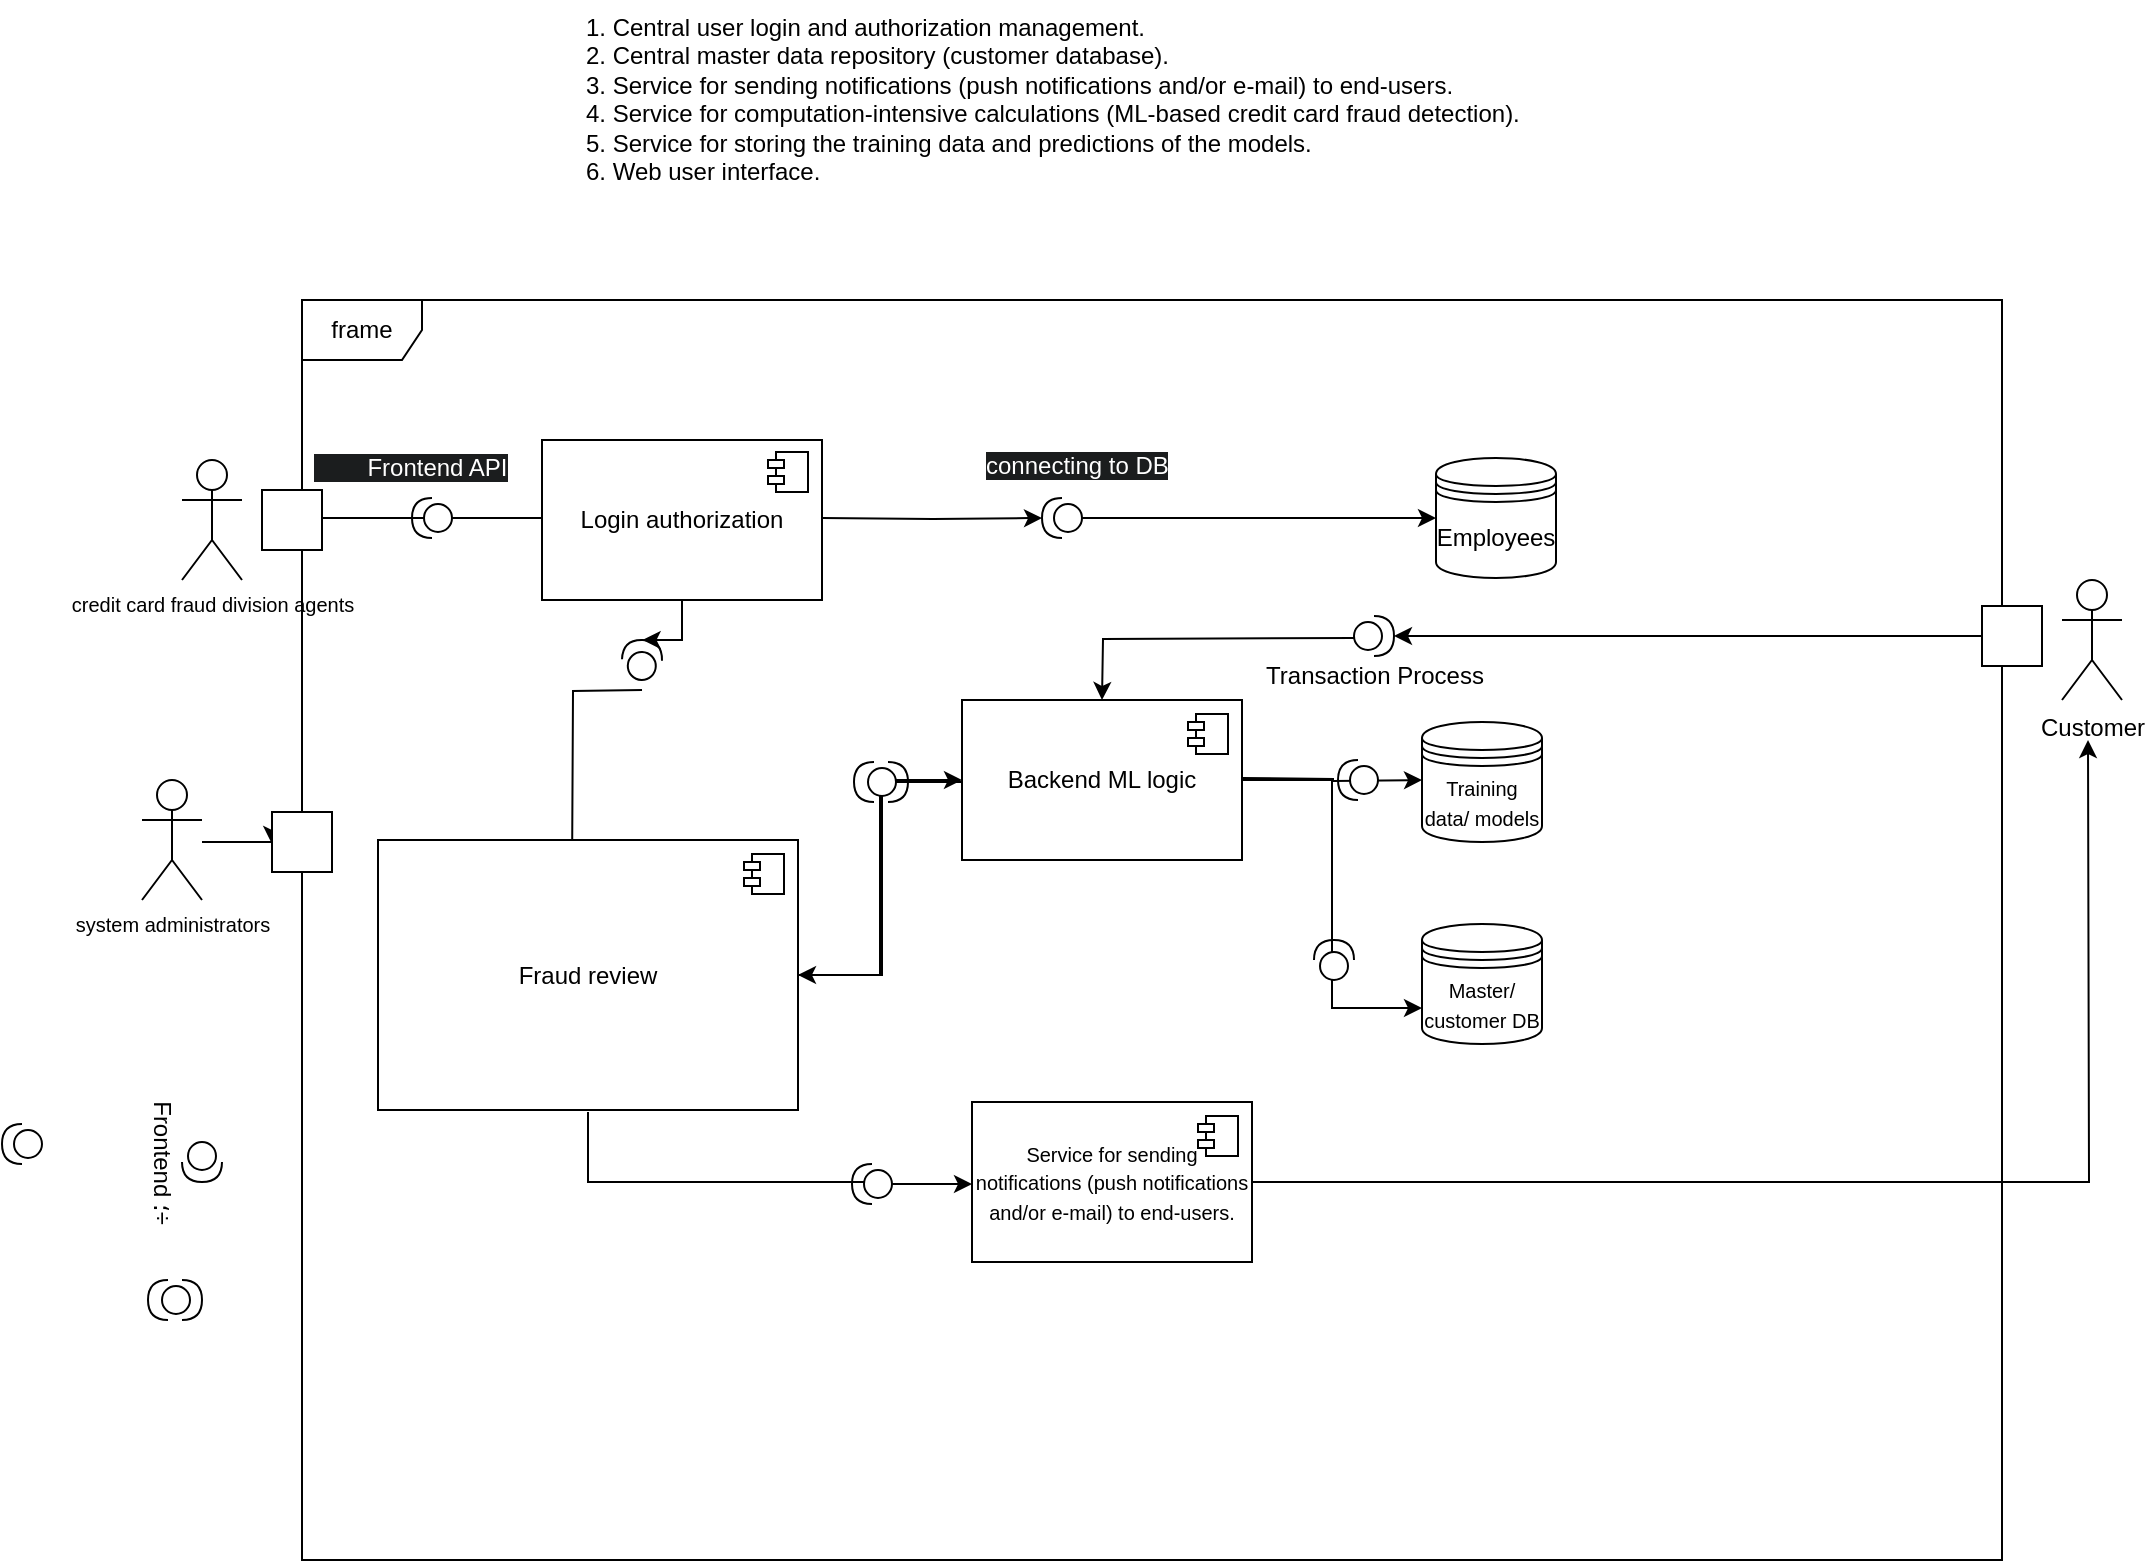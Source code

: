 <mxfile version="26.1.1">
  <diagram name="Page-1" id="Y1ZIsI3cRYYdyz1xf9G5">
    <mxGraphModel dx="993" dy="1717" grid="1" gridSize="10" guides="1" tooltips="1" connect="1" arrows="1" fold="1" page="1" pageScale="1" pageWidth="827" pageHeight="1169" math="0" shadow="0">
      <root>
        <mxCell id="0" />
        <mxCell id="1" parent="0" />
        <mxCell id="VDTbSuDfrLie9FOIhOC3-49" style="edgeStyle=orthogonalEdgeStyle;rounded=0;orthogonalLoop=1;jettySize=auto;html=1;entryX=0;entryY=0.5;entryDx=0;entryDy=0;" parent="1" edge="1">
          <mxGeometry relative="1" as="geometry">
            <mxPoint x="150" y="291.0" as="sourcePoint" />
            <mxPoint x="185" y="292" as="targetPoint" />
          </mxGeometry>
        </mxCell>
        <mxCell id="VDTbSuDfrLie9FOIhOC3-1" value="&lt;p style=&quot;margin: 0px; font-variant-numeric: normal; font-variant-east-asian: normal; font-variant-alternates: normal; font-size-adjust: none; font-kerning: auto; font-optical-sizing: auto; font-feature-settings: normal; font-variation-settings: normal; font-variant-position: normal; font-variant-emoji: normal; font-stretch: normal; font-size: 10px; line-height: normal; text-align: start; text-wrap-mode: wrap;&quot; class=&quot;p1&quot;&gt;&lt;font style=&quot;color: light-dark(rgb(0, 0, 0), rgb(255, 255, 255));&quot;&gt;system administrators&lt;/font&gt;&lt;/p&gt;" style="shape=umlActor;verticalLabelPosition=bottom;verticalAlign=top;html=1;outlineConnect=0;" parent="1" vertex="1">
          <mxGeometry x="120" y="260" width="30" height="60" as="geometry" />
        </mxCell>
        <mxCell id="VDTbSuDfrLie9FOIhOC3-10" value="1. Central user login and authorization management.&#xa;2. Central master data repository (customer database).&#xa;3. Service for sending notifications (push notifications and/or e-mail) to end-users.&#xa;4. Service for computation-intensive calculations (ML-based credit card fraud detection).&#xa;5. Service for storing the training data and predictions of the models.&#xa;6. Web user interface." style="text;whiteSpace=wrap;html=1;" parent="1" vertex="1">
          <mxGeometry x="340" y="-130" width="500" height="110" as="geometry" />
        </mxCell>
        <mxCell id="VDTbSuDfrLie9FOIhOC3-76" style="edgeStyle=orthogonalEdgeStyle;rounded=0;orthogonalLoop=1;jettySize=auto;html=1;" parent="1" edge="1">
          <mxGeometry relative="1" as="geometry">
            <mxPoint x="370.008" y="215.006" as="sourcePoint" />
            <mxPoint x="335.0" y="310" as="targetPoint" />
          </mxGeometry>
        </mxCell>
        <mxCell id="VDTbSuDfrLie9FOIhOC3-12" value="" style="shape=providedRequiredInterface;html=1;verticalLabelPosition=bottom;sketch=0;rotation=-88;" parent="1" vertex="1">
          <mxGeometry x="360" y="190" width="20" height="20" as="geometry" />
        </mxCell>
        <mxCell id="VDTbSuDfrLie9FOIhOC3-19" value="frame" style="shape=umlFrame;whiteSpace=wrap;html=1;pointerEvents=0;" parent="1" vertex="1">
          <mxGeometry x="200" y="20" width="850" height="630" as="geometry" />
        </mxCell>
        <mxCell id="VDTbSuDfrLie9FOIhOC3-20" value="" style="html=1;rounded=0;" parent="1" vertex="1">
          <mxGeometry x="180" y="115" width="30" height="30" as="geometry" />
        </mxCell>
        <mxCell id="VDTbSuDfrLie9FOIhOC3-21" value="" style="endArrow=none;html=1;rounded=0;align=center;verticalAlign=top;endFill=0;labelBackgroundColor=none;endSize=2;" parent="1" edge="1">
          <mxGeometry relative="1" as="geometry">
            <Array as="points" />
            <mxPoint x="210" y="129" as="sourcePoint" />
            <mxPoint x="320" y="129" as="targetPoint" />
          </mxGeometry>
        </mxCell>
        <mxCell id="VDTbSuDfrLie9FOIhOC3-23" value="" style="html=1;rounded=0;" parent="1" vertex="1">
          <mxGeometry x="185" y="276" width="30" height="30" as="geometry" />
        </mxCell>
        <mxCell id="VDTbSuDfrLie9FOIhOC3-28" value="&lt;p style=&quot;margin: 0px; font-variant-numeric: normal; font-variant-east-asian: normal; font-variant-alternates: normal; font-size-adjust: none; font-kerning: auto; font-optical-sizing: auto; font-feature-settings: normal; font-variation-settings: normal; font-variant-position: normal; font-variant-emoji: normal; font-stretch: normal; font-size: 10px; line-height: normal; text-align: start; text-wrap-mode: wrap;&quot; class=&quot;p1&quot;&gt;&lt;font style=&quot;color: light-dark(rgb(0, 0, 0), rgb(255, 255, 255));&quot;&gt;credit card fraud division agents&lt;/font&gt;&lt;/p&gt;" style="shape=umlActor;verticalLabelPosition=bottom;verticalAlign=top;html=1;outlineConnect=0;" parent="1" vertex="1">
          <mxGeometry x="140" y="100" width="30" height="60" as="geometry" />
        </mxCell>
        <mxCell id="VDTbSuDfrLie9FOIhOC3-64" value="" style="edgeStyle=orthogonalEdgeStyle;rounded=0;orthogonalLoop=1;jettySize=auto;html=1;" parent="1" target="VDTbSuDfrLie9FOIhOC3-63" edge="1">
          <mxGeometry relative="1" as="geometry">
            <mxPoint x="460" y="129" as="sourcePoint" />
          </mxGeometry>
        </mxCell>
        <mxCell id="VDTbSuDfrLie9FOIhOC3-30" value="Login authorization" style="html=1;dropTarget=0;whiteSpace=wrap;" parent="1" vertex="1">
          <mxGeometry x="320" y="90" width="140" height="80" as="geometry" />
        </mxCell>
        <mxCell id="VDTbSuDfrLie9FOIhOC3-31" value="" style="shape=module;jettyWidth=8;jettyHeight=4;" parent="VDTbSuDfrLie9FOIhOC3-30" vertex="1">
          <mxGeometry x="1" width="20" height="20" relative="1" as="geometry">
            <mxPoint x="-27" y="6" as="offset" />
          </mxGeometry>
        </mxCell>
        <mxCell id="P7DLpl95wBDP0d_DV1Da-6" style="edgeStyle=orthogonalEdgeStyle;rounded=0;orthogonalLoop=1;jettySize=auto;html=1;entryX=0;entryY=0.5;entryDx=0;entryDy=0;" edge="1" parent="1" source="VDTbSuDfrLie9FOIhOC3-37" target="VDTbSuDfrLie9FOIhOC3-77">
          <mxGeometry relative="1" as="geometry" />
        </mxCell>
        <mxCell id="P7DLpl95wBDP0d_DV1Da-9" style="edgeStyle=orthogonalEdgeStyle;rounded=0;orthogonalLoop=1;jettySize=auto;html=1;" edge="1" parent="1">
          <mxGeometry relative="1" as="geometry">
            <mxPoint x="343" y="426" as="sourcePoint" />
            <mxPoint x="535" y="462.0" as="targetPoint" />
            <Array as="points">
              <mxPoint x="343" y="461" />
              <mxPoint x="492" y="461" />
              <mxPoint x="492" y="462" />
            </Array>
          </mxGeometry>
        </mxCell>
        <mxCell id="VDTbSuDfrLie9FOIhOC3-37" value="Fraud review" style="html=1;dropTarget=0;whiteSpace=wrap;" parent="1" vertex="1">
          <mxGeometry x="238" y="290" width="210" height="135" as="geometry" />
        </mxCell>
        <mxCell id="VDTbSuDfrLie9FOIhOC3-38" value="" style="shape=module;jettyWidth=8;jettyHeight=4;" parent="VDTbSuDfrLie9FOIhOC3-37" vertex="1">
          <mxGeometry x="1" width="20" height="20" relative="1" as="geometry">
            <mxPoint x="-27" y="7" as="offset" />
          </mxGeometry>
        </mxCell>
        <mxCell id="VDTbSuDfrLie9FOIhOC3-39" value="Employees" style="shape=datastore;whiteSpace=wrap;html=1;" parent="1" vertex="1">
          <mxGeometry x="767" y="99" width="60" height="60" as="geometry" />
        </mxCell>
        <mxCell id="VDTbSuDfrLie9FOIhOC3-57" value="" style="shape=providedRequiredInterface;html=1;verticalLabelPosition=bottom;sketch=0;direction=south;rotation=90;" parent="1" vertex="1">
          <mxGeometry x="255" y="119" width="20" height="20" as="geometry" />
        </mxCell>
        <mxCell id="VDTbSuDfrLie9FOIhOC3-58" value="Frontend ؛÷" style="shape=providedRequiredInterface;html=1;verticalLabelPosition=bottom;sketch=0;rotation=90;" parent="1" vertex="1">
          <mxGeometry x="140" y="441" width="20" height="20" as="geometry" />
        </mxCell>
        <mxCell id="VDTbSuDfrLie9FOIhOC3-66" value="" style="edgeStyle=orthogonalEdgeStyle;rounded=0;orthogonalLoop=1;jettySize=auto;html=1;" parent="1" source="VDTbSuDfrLie9FOIhOC3-63" target="VDTbSuDfrLie9FOIhOC3-39" edge="1">
          <mxGeometry relative="1" as="geometry">
            <mxPoint x="640" y="129" as="targetPoint" />
          </mxGeometry>
        </mxCell>
        <mxCell id="VDTbSuDfrLie9FOIhOC3-63" value="" style="shape=providedRequiredInterface;html=1;verticalLabelPosition=bottom;sketch=0;rotation=-180;" parent="1" vertex="1">
          <mxGeometry x="570" y="119" width="20" height="20" as="geometry" />
        </mxCell>
        <mxCell id="VDTbSuDfrLie9FOIhOC3-75" style="edgeStyle=orthogonalEdgeStyle;rounded=0;orthogonalLoop=1;jettySize=auto;html=1;entryX=1;entryY=0.5;entryDx=0;entryDy=0;entryPerimeter=0;" parent="1" source="VDTbSuDfrLie9FOIhOC3-30" target="VDTbSuDfrLie9FOIhOC3-12" edge="1">
          <mxGeometry relative="1" as="geometry" />
        </mxCell>
        <mxCell id="VDTbSuDfrLie9FOIhOC3-91" style="edgeStyle=orthogonalEdgeStyle;rounded=0;orthogonalLoop=1;jettySize=auto;html=1;entryX=0;entryY=0.7;entryDx=0;entryDy=0;" parent="1" source="VDTbSuDfrLie9FOIhOC3-77" target="VDTbSuDfrLie9FOIhOC3-85" edge="1">
          <mxGeometry relative="1" as="geometry" />
        </mxCell>
        <mxCell id="VDTbSuDfrLie9FOIhOC3-116" style="edgeStyle=orthogonalEdgeStyle;rounded=0;orthogonalLoop=1;jettySize=auto;html=1;" parent="1" edge="1">
          <mxGeometry relative="1" as="geometry">
            <mxPoint x="670" y="259" as="sourcePoint" />
            <mxPoint x="760" y="260.0" as="targetPoint" />
          </mxGeometry>
        </mxCell>
        <mxCell id="P7DLpl95wBDP0d_DV1Da-13" style="edgeStyle=orthogonalEdgeStyle;rounded=0;orthogonalLoop=1;jettySize=auto;html=1;entryX=1;entryY=0.5;entryDx=0;entryDy=0;" edge="1" parent="1" target="VDTbSuDfrLie9FOIhOC3-37">
          <mxGeometry relative="1" as="geometry">
            <mxPoint x="490" y="360" as="targetPoint" />
            <mxPoint x="570" y="260.0" as="sourcePoint" />
            <Array as="points">
              <mxPoint x="570" y="261" />
              <mxPoint x="490" y="261" />
              <mxPoint x="490" y="358" />
            </Array>
          </mxGeometry>
        </mxCell>
        <mxCell id="VDTbSuDfrLie9FOIhOC3-77" value="Backend ML logic" style="html=1;dropTarget=0;whiteSpace=wrap;" parent="1" vertex="1">
          <mxGeometry x="530" y="220" width="140" height="80" as="geometry" />
        </mxCell>
        <mxCell id="VDTbSuDfrLie9FOIhOC3-78" value="" style="shape=module;jettyWidth=8;jettyHeight=4;" parent="VDTbSuDfrLie9FOIhOC3-77" vertex="1">
          <mxGeometry x="1" width="20" height="20" relative="1" as="geometry">
            <mxPoint x="-27" y="7" as="offset" />
          </mxGeometry>
        </mxCell>
        <mxCell id="VDTbSuDfrLie9FOIhOC3-80" value="&lt;span style=&quot;font-size: 10px;&quot;&gt;Training data/ models&lt;/span&gt;" style="shape=datastore;whiteSpace=wrap;html=1;" parent="1" vertex="1">
          <mxGeometry x="760" y="231" width="60" height="60" as="geometry" />
        </mxCell>
        <mxCell id="VDTbSuDfrLie9FOIhOC3-81" value="&lt;span style=&quot;color: rgb(255, 255, 255); font-family: Helvetica; font-size: 12px; font-style: normal; font-variant-ligatures: normal; font-variant-caps: normal; font-weight: 400; letter-spacing: normal; orphans: 2; text-align: center; text-indent: 0px; text-transform: none; widows: 2; word-spacing: 0px; -webkit-text-stroke-width: 0px; white-space: nowrap; background-color: rgb(27, 29, 30); text-decoration-thickness: initial; text-decoration-style: initial; text-decoration-color: initial; display: inline !important; float: none;&quot;&gt;connecting to DB&lt;/span&gt;" style="text;whiteSpace=wrap;html=1;" parent="1" vertex="1">
          <mxGeometry x="540" y="89" width="110" height="40" as="geometry" />
        </mxCell>
        <mxCell id="VDTbSuDfrLie9FOIhOC3-85" value="&lt;font style=&quot;font-size: 10px;&quot;&gt;Master/&lt;/font&gt;&lt;div&gt;&lt;font style=&quot;font-size: 10px;&quot;&gt;customer DB&lt;/font&gt;&lt;/div&gt;" style="shape=datastore;whiteSpace=wrap;html=1;" parent="1" vertex="1">
          <mxGeometry x="760" y="332" width="60" height="60" as="geometry" />
        </mxCell>
        <mxCell id="VDTbSuDfrLie9FOIhOC3-92" value="" style="shape=providedRequiredInterface;html=1;verticalLabelPosition=bottom;sketch=0;rotation=-90;" parent="1" vertex="1">
          <mxGeometry x="706" y="340" width="20" height="20" as="geometry" />
        </mxCell>
        <mxCell id="VDTbSuDfrLie9FOIhOC3-112" style="edgeStyle=orthogonalEdgeStyle;rounded=0;orthogonalLoop=1;jettySize=auto;html=1;exitX=1;exitY=0.5;exitDx=0;exitDy=0;" parent="1" source="VDTbSuDfrLie9FOIhOC3-94" edge="1">
          <mxGeometry relative="1" as="geometry">
            <mxPoint x="1093" y="240.0" as="targetPoint" />
            <mxPoint x="823" y="421.067" as="sourcePoint" />
          </mxGeometry>
        </mxCell>
        <mxCell id="VDTbSuDfrLie9FOIhOC3-94" value="&lt;span style=&quot;text-align: left;&quot;&gt;&lt;font style=&quot;font-size: 10px;&quot;&gt;Service for sending notifications (push notifications and/or e-mail) to end-users.&lt;/font&gt;&lt;/span&gt;" style="html=1;dropTarget=0;whiteSpace=wrap;" parent="1" vertex="1">
          <mxGeometry x="535" y="421" width="140" height="80" as="geometry" />
        </mxCell>
        <mxCell id="VDTbSuDfrLie9FOIhOC3-95" value="" style="shape=module;jettyWidth=8;jettyHeight=4;" parent="VDTbSuDfrLie9FOIhOC3-94" vertex="1">
          <mxGeometry x="1" width="20" height="20" relative="1" as="geometry">
            <mxPoint x="-27" y="7" as="offset" />
          </mxGeometry>
        </mxCell>
        <mxCell id="VDTbSuDfrLie9FOIhOC3-97" value="Customer" style="shape=umlActor;verticalLabelPosition=bottom;verticalAlign=top;html=1;" parent="1" vertex="1">
          <mxGeometry x="1080" y="160" width="30" height="60" as="geometry" />
        </mxCell>
        <mxCell id="VDTbSuDfrLie9FOIhOC3-106" style="edgeStyle=orthogonalEdgeStyle;rounded=0;orthogonalLoop=1;jettySize=auto;html=1;" parent="1" edge="1">
          <mxGeometry relative="1" as="geometry">
            <mxPoint x="726.0" y="189.0" as="sourcePoint" />
            <mxPoint x="600" y="220" as="targetPoint" />
          </mxGeometry>
        </mxCell>
        <mxCell id="VDTbSuDfrLie9FOIhOC3-98" value="" style="html=1;rounded=0;" parent="1" vertex="1">
          <mxGeometry x="1040" y="173" width="30" height="30" as="geometry" />
        </mxCell>
        <mxCell id="VDTbSuDfrLie9FOIhOC3-102" value="" style="shape=providedRequiredInterface;html=1;verticalLabelPosition=bottom;sketch=0;" parent="1" vertex="1">
          <mxGeometry x="130" y="510" width="20" height="20" as="geometry" />
        </mxCell>
        <mxCell id="VDTbSuDfrLie9FOIhOC3-103" value="" style="shape=requiredInterface;html=1;verticalLabelPosition=bottom;sketch=0;rotation=-180;" parent="1" vertex="1">
          <mxGeometry x="123" y="510" width="10" height="20" as="geometry" />
        </mxCell>
        <mxCell id="VDTbSuDfrLie9FOIhOC3-108" value="" style="edgeStyle=orthogonalEdgeStyle;rounded=0;orthogonalLoop=1;jettySize=auto;html=1;" parent="1" source="VDTbSuDfrLie9FOIhOC3-98" target="VDTbSuDfrLie9FOIhOC3-107" edge="1">
          <mxGeometry relative="1" as="geometry">
            <mxPoint x="876" y="175" as="sourcePoint" />
            <mxPoint x="600" y="220" as="targetPoint" />
          </mxGeometry>
        </mxCell>
        <mxCell id="VDTbSuDfrLie9FOIhOC3-107" value="Transaction Process" style="shape=providedRequiredInterface;html=1;verticalLabelPosition=bottom;sketch=0;" parent="1" vertex="1">
          <mxGeometry x="726" y="178" width="20" height="20" as="geometry" />
        </mxCell>
        <mxCell id="VDTbSuDfrLie9FOIhOC3-113" value="" style="shape=providedRequiredInterface;html=1;verticalLabelPosition=bottom;sketch=0;rotation=-180;" parent="1" vertex="1">
          <mxGeometry x="50" y="432" width="20" height="20" as="geometry" />
        </mxCell>
        <mxCell id="P7DLpl95wBDP0d_DV1Da-1" value="&lt;span style=&quot;forced-color-adjust: none; box-shadow: none !important; color: rgb(255, 255, 255); font-family: Helvetica; font-size: 12px; font-style: normal; font-variant-ligatures: normal; font-variant-caps: normal; font-weight: 400; letter-spacing: normal; orphans: 2; text-align: center; text-indent: 0px; text-transform: none; widows: 2; word-spacing: 0px; -webkit-text-stroke-width: 0px; white-space: pre; background-color: rgb(27, 29, 30); text-decoration-thickness: initial; text-decoration-style: initial; text-decoration-color: initial;&quot;&gt;&lt;span style=&quot;white-space: pre;&quot;&gt;&amp;nbsp;&amp;nbsp;&amp;nbsp;&amp;nbsp;&lt;/span&gt;&lt;span style=&quot;forced-color-adjust: none; box-shadow: none !important; white-space: pre;&quot;&gt;&lt;span style=&quot;white-space: pre;&quot;&gt;&amp;nbsp;&amp;nbsp;&amp;nbsp;&amp;nbsp;&lt;/span&gt;&lt;/span&gt;Frontend API&lt;/span&gt;" style="text;whiteSpace=wrap;html=1;" vertex="1" parent="1">
          <mxGeometry x="204" y="90" width="130" height="40" as="geometry" />
        </mxCell>
        <mxCell id="VDTbSuDfrLie9FOIhOC3-105" value="" style="shape=providedRequiredInterface;html=1;verticalLabelPosition=bottom;sketch=0;rotation=-180;" parent="1" vertex="1">
          <mxGeometry x="718" y="250" width="20" height="20" as="geometry" />
        </mxCell>
        <mxCell id="P7DLpl95wBDP0d_DV1Da-10" value="" style="shape=providedRequiredInterface;html=1;verticalLabelPosition=bottom;sketch=0;rotation=-180;" vertex="1" parent="1">
          <mxGeometry x="475" y="452" width="20" height="20" as="geometry" />
        </mxCell>
        <mxCell id="P7DLpl95wBDP0d_DV1Da-11" value="" style="shape=providedRequiredInterface;html=1;verticalLabelPosition=bottom;sketch=0;" vertex="1" parent="1">
          <mxGeometry x="483" y="251" width="20" height="20" as="geometry" />
        </mxCell>
        <mxCell id="P7DLpl95wBDP0d_DV1Da-12" value="" style="shape=requiredInterface;html=1;verticalLabelPosition=bottom;sketch=0;rotation=-180;" vertex="1" parent="1">
          <mxGeometry x="476" y="251" width="10" height="20" as="geometry" />
        </mxCell>
      </root>
    </mxGraphModel>
  </diagram>
</mxfile>
